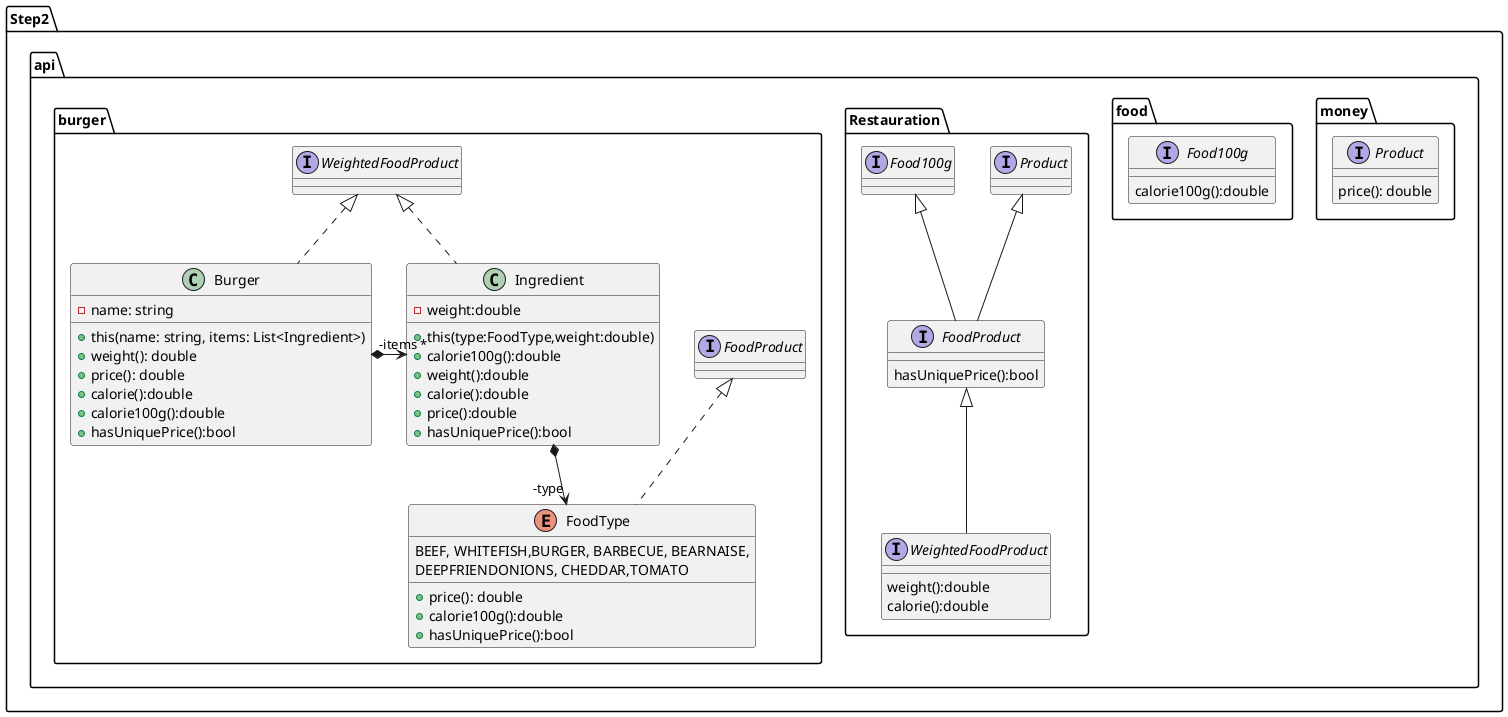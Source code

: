 @startuml classdiagram

package Step2.api{

    package money{
        interface Product {
            price(): double
        }
    }

    package food{
        interface Food100g{
            calorie100g():double
        }
    }

    package Restauration{
        interface FoodProduct extends Product,Food100g{
            hasUniquePrice():bool
        }
        interface WeightedFoodProduct extends FoodProduct{
            weight():double
            calorie():double
        }

    }

 package burger {

    enum FoodType implements FoodProduct {
        BEEF, WHITEFISH,BURGER, BARBECUE, BEARNAISE, 
        DEEPFRIENDONIONS, CHEDDAR,TOMATO
        + price(): double
         +calorie100g():double
         +hasUniquePrice():bool
    }

    class Ingredient implements WeightedFoodProduct{
        -weight:double
        +this(type:FoodType,weight:double)
        +calorie100g():double
        +weight():double
        +calorie():double
        +price():double
        +hasUniquePrice():bool
    }
    Ingredient *--> "-type" FoodType



    class Burger implements WeightedFoodProduct {
            - name: string
            + this(name: string, items: List<Ingredient>)
            + weight(): double
            + price(): double
            +calorie():double
            +calorie100g():double
            +hasUniquePrice():bool
        }
        Burger *-> "-items *" Ingredient
 }
}
@enduml
